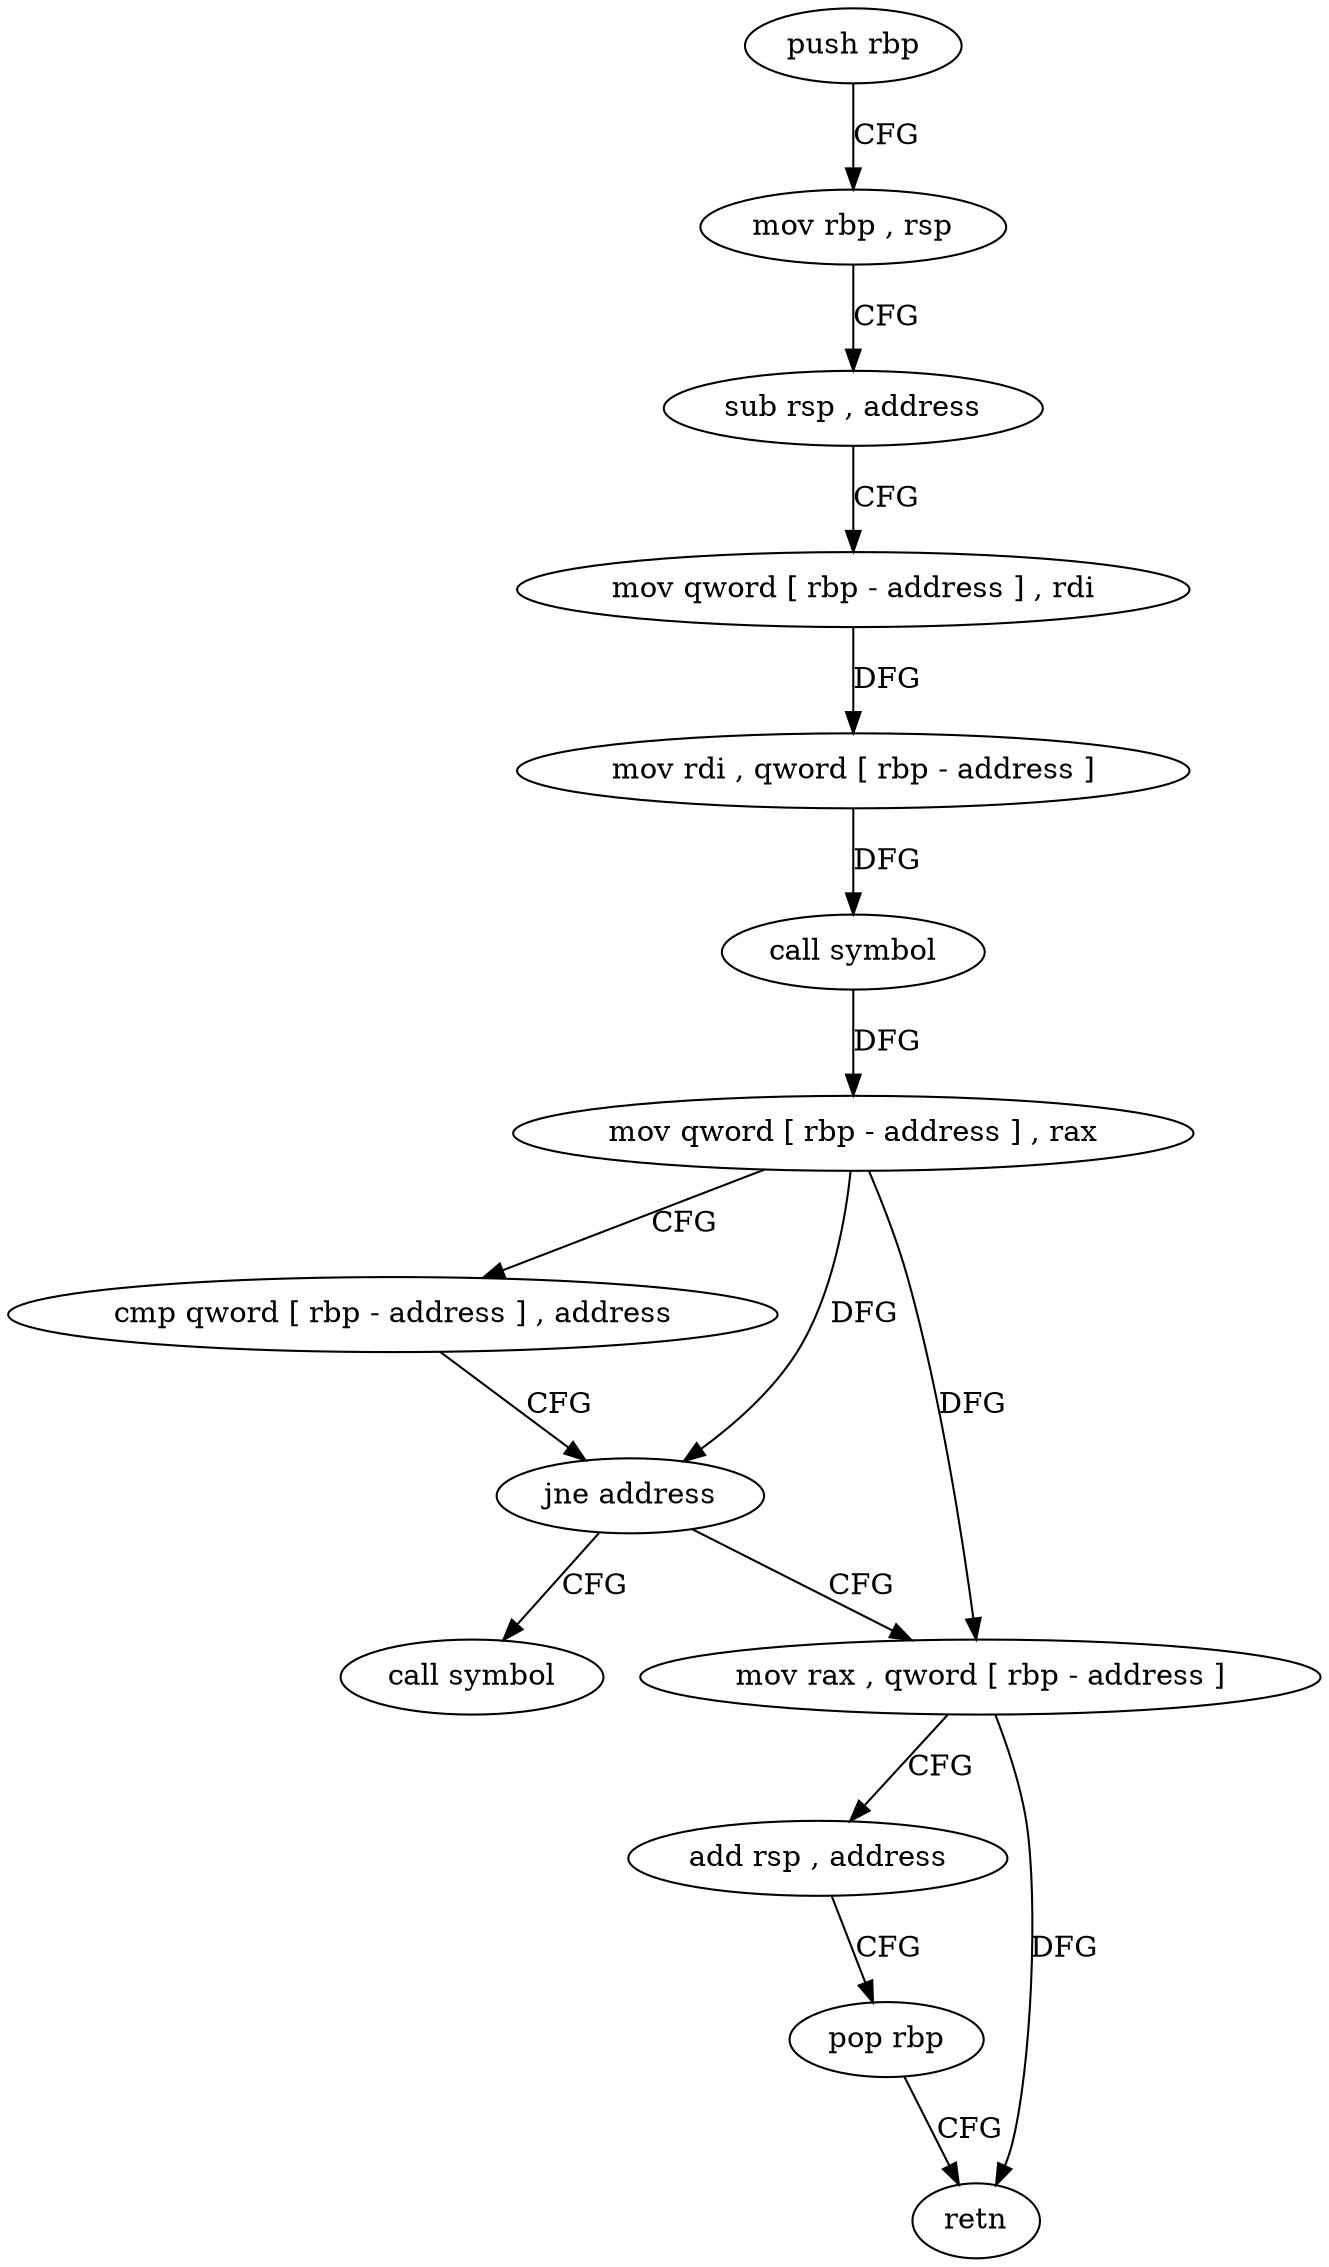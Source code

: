digraph "func" {
"4253920" [label = "push rbp" ]
"4253921" [label = "mov rbp , rsp" ]
"4253924" [label = "sub rsp , address" ]
"4253928" [label = "mov qword [ rbp - address ] , rdi" ]
"4253932" [label = "mov rdi , qword [ rbp - address ]" ]
"4253936" [label = "call symbol" ]
"4253941" [label = "mov qword [ rbp - address ] , rax" ]
"4253945" [label = "cmp qword [ rbp - address ] , address" ]
"4253950" [label = "jne address" ]
"4253961" [label = "mov rax , qword [ rbp - address ]" ]
"4253956" [label = "call symbol" ]
"4253965" [label = "add rsp , address" ]
"4253969" [label = "pop rbp" ]
"4253970" [label = "retn" ]
"4253920" -> "4253921" [ label = "CFG" ]
"4253921" -> "4253924" [ label = "CFG" ]
"4253924" -> "4253928" [ label = "CFG" ]
"4253928" -> "4253932" [ label = "DFG" ]
"4253932" -> "4253936" [ label = "DFG" ]
"4253936" -> "4253941" [ label = "DFG" ]
"4253941" -> "4253945" [ label = "CFG" ]
"4253941" -> "4253950" [ label = "DFG" ]
"4253941" -> "4253961" [ label = "DFG" ]
"4253945" -> "4253950" [ label = "CFG" ]
"4253950" -> "4253961" [ label = "CFG" ]
"4253950" -> "4253956" [ label = "CFG" ]
"4253961" -> "4253965" [ label = "CFG" ]
"4253961" -> "4253970" [ label = "DFG" ]
"4253965" -> "4253969" [ label = "CFG" ]
"4253969" -> "4253970" [ label = "CFG" ]
}
